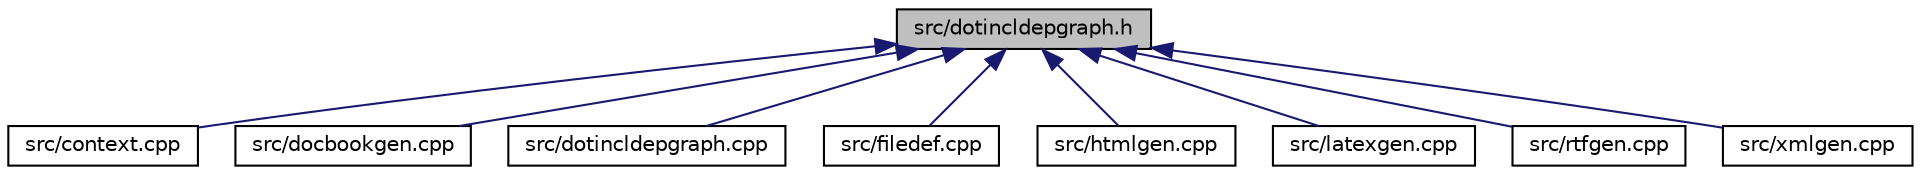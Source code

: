 digraph "src/dotincldepgraph.h"
{
 // INTERACTIVE_SVG=YES
 // LATEX_PDF_SIZE
  edge [fontname="Helvetica",fontsize="10",labelfontname="Helvetica",labelfontsize="10"];
  node [fontname="Helvetica",fontsize="10",shape=record];
  Node1 [label="src/dotincldepgraph.h",height=0.2,width=0.4,color="black", fillcolor="grey75", style="filled", fontcolor="black",tooltip=" "];
  Node1 -> Node2 [dir="back",color="midnightblue",fontsize="10",style="solid",fontname="Helvetica"];
  Node2 [label="src/context.cpp",height=0.2,width=0.4,color="black", fillcolor="white", style="filled",URL="$db/d12/context_8cpp.html",tooltip=" "];
  Node1 -> Node3 [dir="back",color="midnightblue",fontsize="10",style="solid",fontname="Helvetica"];
  Node3 [label="src/docbookgen.cpp",height=0.2,width=0.4,color="black", fillcolor="white", style="filled",URL="$d8/d29/docbookgen_8cpp.html",tooltip=" "];
  Node1 -> Node4 [dir="back",color="midnightblue",fontsize="10",style="solid",fontname="Helvetica"];
  Node4 [label="src/dotincldepgraph.cpp",height=0.2,width=0.4,color="black", fillcolor="white", style="filled",URL="$da/d57/dotincldepgraph_8cpp.html",tooltip=" "];
  Node1 -> Node5 [dir="back",color="midnightblue",fontsize="10",style="solid",fontname="Helvetica"];
  Node5 [label="src/filedef.cpp",height=0.2,width=0.4,color="black", fillcolor="white", style="filled",URL="$d6/ddc/filedef_8cpp.html",tooltip=" "];
  Node1 -> Node6 [dir="back",color="midnightblue",fontsize="10",style="solid",fontname="Helvetica"];
  Node6 [label="src/htmlgen.cpp",height=0.2,width=0.4,color="black", fillcolor="white", style="filled",URL="$d8/d6e/htmlgen_8cpp.html",tooltip=" "];
  Node1 -> Node7 [dir="back",color="midnightblue",fontsize="10",style="solid",fontname="Helvetica"];
  Node7 [label="src/latexgen.cpp",height=0.2,width=0.4,color="black", fillcolor="white", style="filled",URL="$d4/d42/latexgen_8cpp.html",tooltip=" "];
  Node1 -> Node8 [dir="back",color="midnightblue",fontsize="10",style="solid",fontname="Helvetica"];
  Node8 [label="src/rtfgen.cpp",height=0.2,width=0.4,color="black", fillcolor="white", style="filled",URL="$d0/d9c/rtfgen_8cpp.html",tooltip=" "];
  Node1 -> Node9 [dir="back",color="midnightblue",fontsize="10",style="solid",fontname="Helvetica"];
  Node9 [label="src/xmlgen.cpp",height=0.2,width=0.4,color="black", fillcolor="white", style="filled",URL="$d0/dc3/xmlgen_8cpp.html",tooltip=" "];
}
